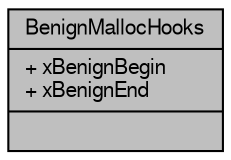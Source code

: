 digraph "BenignMallocHooks"
{
  edge [fontname="FreeSans",fontsize="10",labelfontname="FreeSans",labelfontsize="10"];
  node [fontname="FreeSans",fontsize="10",shape=record];
  Node1 [label="{BenignMallocHooks\n|+ xBenignBegin\l+ xBenignEnd\l|}",height=0.2,width=0.4,color="black", fillcolor="grey75", style="filled", fontcolor="black"];
}
